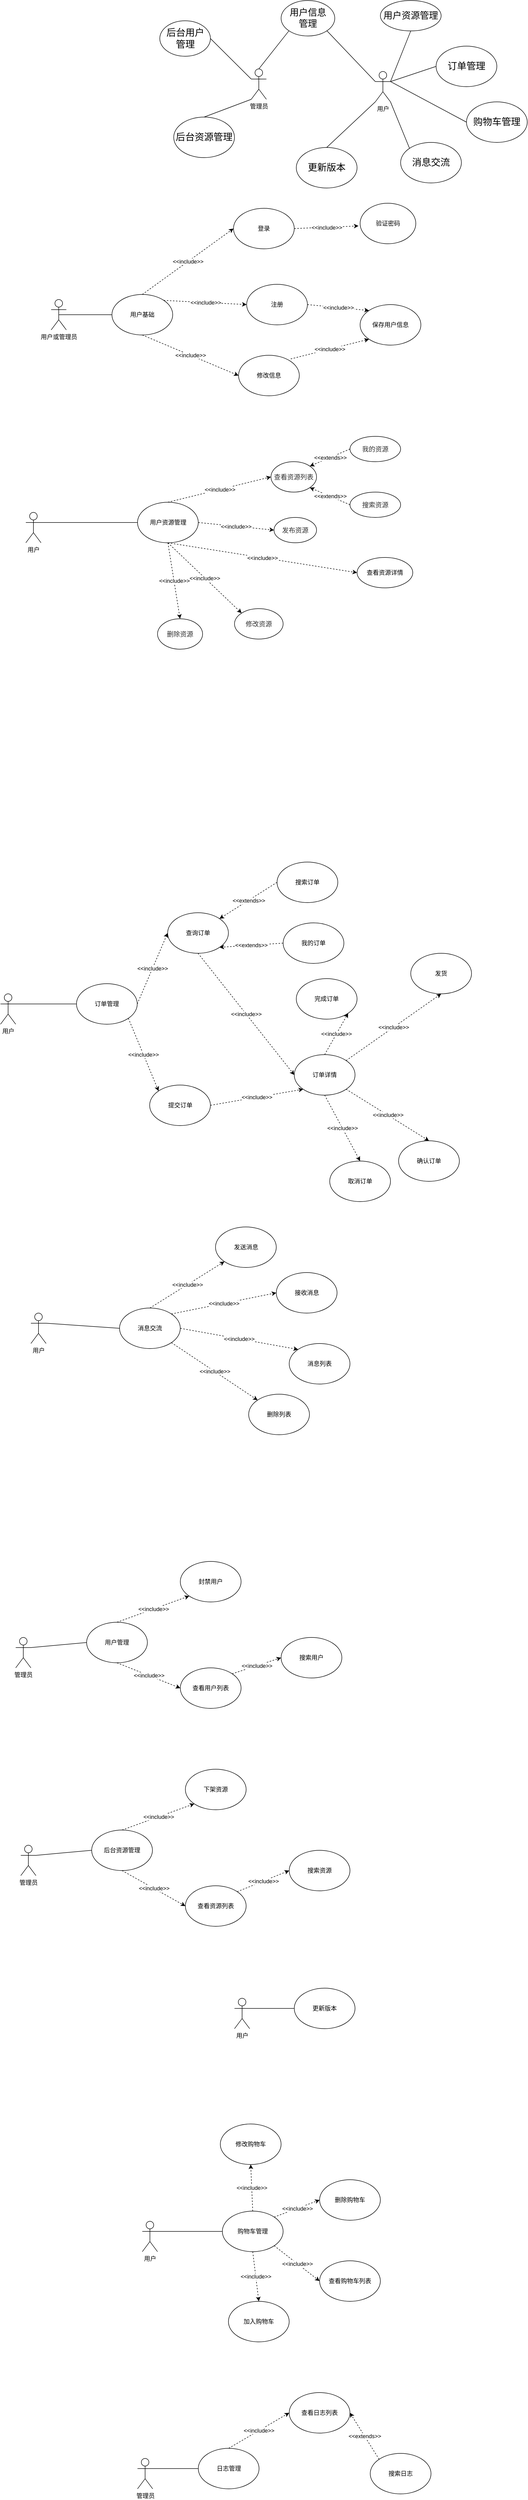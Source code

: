 <mxfile version="24.2.2" type="github">
  <diagram name="第 1 页" id="FDtEsgjhYImc4gk-P5fz">
    <mxGraphModel dx="1877" dy="530" grid="1" gridSize="10" guides="1" tooltips="1" connect="1" arrows="1" fold="1" page="1" pageScale="1" pageWidth="827" pageHeight="1169" math="0" shadow="0">
      <root>
        <mxCell id="0" />
        <mxCell id="1" parent="0" />
        <mxCell id="aNaBQ8F7RXuHLYPmywtl-1" style="rounded=0;orthogonalLoop=1;jettySize=auto;html=1;exitX=0.5;exitY=0;exitDx=0;exitDy=0;exitPerimeter=0;entryX=0;entryY=1;entryDx=0;entryDy=0;endArrow=none;endFill=0;" parent="1" source="mCHO1RYdTXxO_RGGgIWj-1" target="mCHO1RYdTXxO_RGGgIWj-5" edge="1">
          <mxGeometry relative="1" as="geometry" />
        </mxCell>
        <mxCell id="mCHO1RYdTXxO_RGGgIWj-1" value="管理员" style="shape=umlActor;verticalLabelPosition=bottom;verticalAlign=top;html=1;outlineConnect=0;" parent="1" vertex="1">
          <mxGeometry x="205" y="205" width="30" height="60" as="geometry" />
        </mxCell>
        <mxCell id="mCHO1RYdTXxO_RGGgIWj-4" value="用户" style="shape=umlActor;verticalLabelPosition=bottom;verticalAlign=top;html=1;outlineConnect=0;" parent="1" vertex="1">
          <mxGeometry x="450" y="210" width="30" height="60" as="geometry" />
        </mxCell>
        <mxCell id="mCHO1RYdTXxO_RGGgIWj-5" value="&lt;font style=&quot;font-size: 18px;&quot;&gt;用户信息&lt;/font&gt;&lt;div&gt;&lt;font style=&quot;font-size: 18px;&quot;&gt;管理&lt;/font&gt;&lt;/div&gt;" style="ellipse;whiteSpace=wrap;html=1;" parent="1" vertex="1">
          <mxGeometry x="264" y="70" width="106" height="70" as="geometry" />
        </mxCell>
        <mxCell id="mCHO1RYdTXxO_RGGgIWj-6" value="&lt;font style=&quot;font-size: 18px;&quot;&gt;用户资源管理&lt;/font&gt;" style="ellipse;whiteSpace=wrap;html=1;" parent="1" vertex="1">
          <mxGeometry x="460" y="70" width="120" height="60" as="geometry" />
        </mxCell>
        <mxCell id="mCHO1RYdTXxO_RGGgIWj-7" value="&lt;span style=&quot;font-size: 14pt; font-family: 黑体;&quot;&gt;订单管理&lt;/span&gt;" style="ellipse;whiteSpace=wrap;html=1;" parent="1" vertex="1">
          <mxGeometry x="570" y="160" width="120" height="80" as="geometry" />
        </mxCell>
        <mxCell id="mCHO1RYdTXxO_RGGgIWj-8" value="&lt;span style=&quot;font-size: 14pt; font-family: 黑体;&quot;&gt;消息交流&lt;/span&gt;" style="ellipse;whiteSpace=wrap;html=1;" parent="1" vertex="1">
          <mxGeometry x="500" y="350" width="120" height="80" as="geometry" />
        </mxCell>
        <mxCell id="mCHO1RYdTXxO_RGGgIWj-9" value="&lt;span style=&quot;font-size: 14pt; font-family: 黑体;&quot;&gt;后台用户&lt;/span&gt;&lt;div&gt;&lt;span style=&quot;font-size: 14pt; font-family: 黑体;&quot;&gt;管理&lt;/span&gt;&lt;/div&gt;" style="ellipse;whiteSpace=wrap;html=1;" parent="1" vertex="1">
          <mxGeometry x="24.5" y="110" width="100" height="70" as="geometry" />
        </mxCell>
        <mxCell id="mCHO1RYdTXxO_RGGgIWj-10" value="&lt;p class=&quot;MsoNormal&quot;&gt;&lt;span style=&quot;font-size: 14pt; font-family: 黑体;&quot;&gt;后台资源管理&lt;span lang=&quot;EN-US&quot;&gt;&lt;/span&gt;&lt;/span&gt;&lt;/p&gt;" style="ellipse;whiteSpace=wrap;html=1;" parent="1" vertex="1">
          <mxGeometry x="52" y="300" width="120" height="80" as="geometry" />
        </mxCell>
        <mxCell id="mCHO1RYdTXxO_RGGgIWj-11" value="&lt;font face=&quot;黑体&quot;&gt;&lt;span style=&quot;font-size: 18.667px;&quot;&gt;更新版本&lt;/span&gt;&lt;/font&gt;" style="ellipse;whiteSpace=wrap;html=1;" parent="1" vertex="1">
          <mxGeometry x="294" y="360" width="120" height="80" as="geometry" />
        </mxCell>
        <mxCell id="mCHO1RYdTXxO_RGGgIWj-12" value="&lt;span style=&quot;font-size: 14pt; font-family: 黑体;&quot;&gt;购物车管理&lt;/span&gt;" style="ellipse;whiteSpace=wrap;html=1;" parent="1" vertex="1">
          <mxGeometry x="630" y="270" width="120" height="80" as="geometry" />
        </mxCell>
        <mxCell id="mCHO1RYdTXxO_RGGgIWj-13" value="" style="endArrow=none;html=1;rounded=0;exitX=0.5;exitY=0;exitDx=0;exitDy=0;entryX=0;entryY=1;entryDx=0;entryDy=0;entryPerimeter=0;" parent="1" source="mCHO1RYdTXxO_RGGgIWj-10" target="mCHO1RYdTXxO_RGGgIWj-1" edge="1">
          <mxGeometry width="50" height="50" relative="1" as="geometry">
            <mxPoint x="320" y="280" as="sourcePoint" />
            <mxPoint x="370" y="230" as="targetPoint" />
          </mxGeometry>
        </mxCell>
        <mxCell id="mCHO1RYdTXxO_RGGgIWj-15" value="" style="endArrow=none;html=1;rounded=0;exitX=0;exitY=0.333;exitDx=0;exitDy=0;exitPerimeter=0;entryX=1;entryY=0.5;entryDx=0;entryDy=0;" parent="1" source="mCHO1RYdTXxO_RGGgIWj-1" target="mCHO1RYdTXxO_RGGgIWj-9" edge="1">
          <mxGeometry width="50" height="50" relative="1" as="geometry">
            <mxPoint x="160" y="220" as="sourcePoint" />
            <mxPoint x="210" y="170" as="targetPoint" />
          </mxGeometry>
        </mxCell>
        <mxCell id="mCHO1RYdTXxO_RGGgIWj-16" value="" style="endArrow=none;html=1;rounded=0;exitX=0.5;exitY=0;exitDx=0;exitDy=0;entryX=0;entryY=1;entryDx=0;entryDy=0;entryPerimeter=0;" parent="1" source="mCHO1RYdTXxO_RGGgIWj-11" target="mCHO1RYdTXxO_RGGgIWj-4" edge="1">
          <mxGeometry width="50" height="50" relative="1" as="geometry">
            <mxPoint x="300" y="290" as="sourcePoint" />
            <mxPoint x="350" y="240" as="targetPoint" />
          </mxGeometry>
        </mxCell>
        <mxCell id="mCHO1RYdTXxO_RGGgIWj-17" value="" style="endArrow=none;html=1;rounded=0;exitX=0;exitY=0;exitDx=0;exitDy=0;entryX=1;entryY=1;entryDx=0;entryDy=0;entryPerimeter=0;" parent="1" source="mCHO1RYdTXxO_RGGgIWj-8" target="mCHO1RYdTXxO_RGGgIWj-4" edge="1">
          <mxGeometry width="50" height="50" relative="1" as="geometry">
            <mxPoint x="500" y="350" as="sourcePoint" />
            <mxPoint x="550" y="300" as="targetPoint" />
          </mxGeometry>
        </mxCell>
        <mxCell id="mCHO1RYdTXxO_RGGgIWj-18" value="" style="endArrow=none;html=1;rounded=0;exitX=0;exitY=0.333;exitDx=0;exitDy=0;exitPerimeter=0;entryX=1;entryY=1;entryDx=0;entryDy=0;" parent="1" source="mCHO1RYdTXxO_RGGgIWj-4" target="mCHO1RYdTXxO_RGGgIWj-5" edge="1">
          <mxGeometry width="50" height="50" relative="1" as="geometry">
            <mxPoint x="360" y="230" as="sourcePoint" />
            <mxPoint x="410" y="180" as="targetPoint" />
          </mxGeometry>
        </mxCell>
        <mxCell id="mCHO1RYdTXxO_RGGgIWj-19" value="" style="endArrow=none;html=1;rounded=0;exitX=1;exitY=0.333;exitDx=0;exitDy=0;exitPerimeter=0;entryX=0.5;entryY=1;entryDx=0;entryDy=0;" parent="1" source="mCHO1RYdTXxO_RGGgIWj-4" target="mCHO1RYdTXxO_RGGgIWj-6" edge="1">
          <mxGeometry width="50" height="50" relative="1" as="geometry">
            <mxPoint x="570" y="170" as="sourcePoint" />
            <mxPoint x="620" y="120" as="targetPoint" />
          </mxGeometry>
        </mxCell>
        <mxCell id="mCHO1RYdTXxO_RGGgIWj-20" value="" style="endArrow=none;html=1;rounded=0;entryX=0;entryY=0.5;entryDx=0;entryDy=0;" parent="1" target="mCHO1RYdTXxO_RGGgIWj-7" edge="1">
          <mxGeometry width="50" height="50" relative="1" as="geometry">
            <mxPoint x="480" y="230" as="sourcePoint" />
            <mxPoint x="620" y="140" as="targetPoint" />
          </mxGeometry>
        </mxCell>
        <mxCell id="mCHO1RYdTXxO_RGGgIWj-21" value="" style="endArrow=none;html=1;rounded=0;exitX=1;exitY=0.333;exitDx=0;exitDy=0;exitPerimeter=0;entryX=0;entryY=0.5;entryDx=0;entryDy=0;" parent="1" source="mCHO1RYdTXxO_RGGgIWj-4" target="mCHO1RYdTXxO_RGGgIWj-12" edge="1">
          <mxGeometry width="50" height="50" relative="1" as="geometry">
            <mxPoint x="580" y="340" as="sourcePoint" />
            <mxPoint x="630" y="290" as="targetPoint" />
          </mxGeometry>
        </mxCell>
        <mxCell id="mCHO1RYdTXxO_RGGgIWj-24" value="登录" style="ellipse;whiteSpace=wrap;html=1;" parent="1" vertex="1">
          <mxGeometry x="170" y="480" width="120" height="80" as="geometry" />
        </mxCell>
        <mxCell id="mCHO1RYdTXxO_RGGgIWj-25" value="注册" style="ellipse;whiteSpace=wrap;html=1;" parent="1" vertex="1">
          <mxGeometry x="196" y="630" width="120" height="80" as="geometry" />
        </mxCell>
        <mxCell id="mCHO1RYdTXxO_RGGgIWj-26" value="修改信息" style="ellipse;whiteSpace=wrap;html=1;" parent="1" vertex="1">
          <mxGeometry x="180" y="770" width="120" height="80" as="geometry" />
        </mxCell>
        <mxCell id="mCHO1RYdTXxO_RGGgIWj-31" value="验证密码" style="ellipse;whiteSpace=wrap;html=1;" parent="1" vertex="1">
          <mxGeometry x="420" y="470" width="110" height="80" as="geometry" />
        </mxCell>
        <mxCell id="mCHO1RYdTXxO_RGGgIWj-32" value="" style="endArrow=classic;html=1;rounded=0;exitX=1;exitY=0.5;exitDx=0;exitDy=0;entryX=-0.029;entryY=0.56;entryDx=0;entryDy=0;entryPerimeter=0;dashed=1;" parent="1" source="mCHO1RYdTXxO_RGGgIWj-24" target="mCHO1RYdTXxO_RGGgIWj-31" edge="1">
          <mxGeometry relative="1" as="geometry">
            <mxPoint x="360" y="460" as="sourcePoint" />
            <mxPoint x="460" y="460" as="targetPoint" />
          </mxGeometry>
        </mxCell>
        <mxCell id="mCHO1RYdTXxO_RGGgIWj-33" value="&amp;lt;&amp;lt;include&amp;gt;&amp;gt;" style="edgeLabel;resizable=0;html=1;;align=center;verticalAlign=middle;" parent="mCHO1RYdTXxO_RGGgIWj-32" connectable="0" vertex="1">
          <mxGeometry relative="1" as="geometry" />
        </mxCell>
        <mxCell id="mCHO1RYdTXxO_RGGgIWj-38" value="&lt;span style=&quot;color: rgb(50, 50, 50); font-family: &amp;quot;Microsoft YaHei&amp;quot;, 微软雅黑, Arial; font-size: 13px; background-color: rgba(255, 255, 255, 0.01);&quot;&gt;发布资源&lt;/span&gt;" style="ellipse;whiteSpace=wrap;html=1;" parent="1" vertex="1">
          <mxGeometry x="250" y="1090" width="84" height="50" as="geometry" />
        </mxCell>
        <mxCell id="mCHO1RYdTXxO_RGGgIWj-39" value="&lt;span style=&quot;color: rgb(50, 50, 50); font-family: &amp;quot;Microsoft YaHei&amp;quot;, 微软雅黑, Arial; font-size: 13px; background-color: rgba(255, 255, 255, 0.01);&quot;&gt;删除资源&lt;/span&gt;" style="ellipse;whiteSpace=wrap;html=1;" parent="1" vertex="1">
          <mxGeometry x="20" y="1290" width="89" height="60" as="geometry" />
        </mxCell>
        <mxCell id="mCHO1RYdTXxO_RGGgIWj-40" value="&lt;span style=&quot;color: rgb(50, 50, 50); font-family: &amp;quot;Microsoft YaHei&amp;quot;, 微软雅黑, Arial; font-size: 13px; background-color: rgba(255, 255, 255, 0.01);&quot;&gt;修改资源&lt;/span&gt;" style="ellipse;whiteSpace=wrap;html=1;" parent="1" vertex="1">
          <mxGeometry x="172" y="1270" width="96" height="60" as="geometry" />
        </mxCell>
        <mxCell id="mCHO1RYdTXxO_RGGgIWj-42" value="保存用户信息" style="ellipse;whiteSpace=wrap;html=1;" parent="1" vertex="1">
          <mxGeometry x="420" y="670" width="120" height="80" as="geometry" />
        </mxCell>
        <mxCell id="mCHO1RYdTXxO_RGGgIWj-43" value="" style="endArrow=classic;html=1;rounded=0;exitX=1;exitY=0.5;exitDx=0;exitDy=0;entryX=0;entryY=0;entryDx=0;entryDy=0;dashed=1;" parent="1" source="mCHO1RYdTXxO_RGGgIWj-25" target="mCHO1RYdTXxO_RGGgIWj-42" edge="1">
          <mxGeometry relative="1" as="geometry">
            <mxPoint x="300" y="530" as="sourcePoint" />
            <mxPoint x="427" y="525" as="targetPoint" />
          </mxGeometry>
        </mxCell>
        <mxCell id="mCHO1RYdTXxO_RGGgIWj-44" value="&amp;lt;&amp;lt;include&amp;gt;&amp;gt;" style="edgeLabel;resizable=0;html=1;;align=center;verticalAlign=middle;" parent="mCHO1RYdTXxO_RGGgIWj-43" connectable="0" vertex="1">
          <mxGeometry relative="1" as="geometry" />
        </mxCell>
        <mxCell id="mCHO1RYdTXxO_RGGgIWj-45" value="" style="endArrow=classic;html=1;rounded=0;exitX=0.858;exitY=0.091;exitDx=0;exitDy=0;entryX=0;entryY=1;entryDx=0;entryDy=0;dashed=1;exitPerimeter=0;" parent="1" source="mCHO1RYdTXxO_RGGgIWj-26" target="mCHO1RYdTXxO_RGGgIWj-42" edge="1">
          <mxGeometry relative="1" as="geometry">
            <mxPoint x="310" y="540" as="sourcePoint" />
            <mxPoint x="437" y="535" as="targetPoint" />
          </mxGeometry>
        </mxCell>
        <mxCell id="mCHO1RYdTXxO_RGGgIWj-46" value="&amp;lt;&amp;lt;include&amp;gt;&amp;gt;" style="edgeLabel;resizable=0;html=1;;align=center;verticalAlign=middle;" parent="mCHO1RYdTXxO_RGGgIWj-45" connectable="0" vertex="1">
          <mxGeometry relative="1" as="geometry" />
        </mxCell>
        <mxCell id="mCHO1RYdTXxO_RGGgIWj-50" value="&lt;span style=&quot;color: rgb(50, 50, 50); font-family: &amp;quot;Microsoft YaHei&amp;quot;, 微软雅黑, Arial; font-size: 13px; background-color: rgba(255, 255, 255, 0.01);&quot;&gt;我的资源&lt;/span&gt;" style="ellipse;whiteSpace=wrap;html=1;" parent="1" vertex="1">
          <mxGeometry x="400" y="930" width="100" height="50" as="geometry" />
        </mxCell>
        <mxCell id="mCHO1RYdTXxO_RGGgIWj-52" value="&lt;span style=&quot;color: rgb(50, 50, 50); font-family: &amp;quot;Microsoft YaHei&amp;quot;, 微软雅黑, Arial; font-size: 13px; background-color: rgba(255, 255, 255, 0.01);&quot;&gt;查看资源列表&lt;/span&gt;" style="ellipse;whiteSpace=wrap;html=1;" parent="1" vertex="1">
          <mxGeometry x="244" y="980" width="90" height="60" as="geometry" />
        </mxCell>
        <mxCell id="mCHO1RYdTXxO_RGGgIWj-54" value="查看资源详情" style="ellipse;whiteSpace=wrap;html=1;" parent="1" vertex="1">
          <mxGeometry x="414" y="1169" width="110" height="60" as="geometry" />
        </mxCell>
        <mxCell id="mCHO1RYdTXxO_RGGgIWj-73" value="取消订单" style="ellipse;whiteSpace=wrap;html=1;" parent="1" vertex="1">
          <mxGeometry x="360" y="2360" width="120" height="80" as="geometry" />
        </mxCell>
        <mxCell id="mCHO1RYdTXxO_RGGgIWj-74" value="订单详情" style="ellipse;whiteSpace=wrap;html=1;" parent="1" vertex="1">
          <mxGeometry x="290" y="2150" width="120" height="80" as="geometry" />
        </mxCell>
        <mxCell id="mCHO1RYdTXxO_RGGgIWj-75" value="查询订单" style="ellipse;whiteSpace=wrap;html=1;" parent="1" vertex="1">
          <mxGeometry x="40" y="1870" width="120" height="80" as="geometry" />
        </mxCell>
        <mxCell id="mCHO1RYdTXxO_RGGgIWj-76" value="搜索订单" style="ellipse;whiteSpace=wrap;html=1;" parent="1" vertex="1">
          <mxGeometry x="256" y="1770" width="120" height="80" as="geometry" />
        </mxCell>
        <mxCell id="mCHO1RYdTXxO_RGGgIWj-93" value="确认订单" style="ellipse;whiteSpace=wrap;html=1;" parent="1" vertex="1">
          <mxGeometry x="496" y="2320" width="120" height="80" as="geometry" />
        </mxCell>
        <mxCell id="mCHO1RYdTXxO_RGGgIWj-94" value="发货" style="ellipse;whiteSpace=wrap;html=1;" parent="1" vertex="1">
          <mxGeometry x="520" y="1950" width="120" height="80" as="geometry" />
        </mxCell>
        <mxCell id="mCHO1RYdTXxO_RGGgIWj-103" value="完成订单" style="ellipse;whiteSpace=wrap;html=1;" parent="1" vertex="1">
          <mxGeometry x="294" y="2000" width="120" height="80" as="geometry" />
        </mxCell>
        <mxCell id="mCHO1RYdTXxO_RGGgIWj-106" value="用户" style="shape=umlActor;verticalLabelPosition=bottom;verticalAlign=top;html=1;outlineConnect=0;" parent="1" vertex="1">
          <mxGeometry x="-230" y="2660" width="30" height="60" as="geometry" />
        </mxCell>
        <mxCell id="mCHO1RYdTXxO_RGGgIWj-107" value="发送消息" style="ellipse;whiteSpace=wrap;html=1;" parent="1" vertex="1">
          <mxGeometry x="134.5" y="2490" width="120" height="80" as="geometry" />
        </mxCell>
        <mxCell id="mCHO1RYdTXxO_RGGgIWj-108" value="接收消息" style="ellipse;whiteSpace=wrap;html=1;" parent="1" vertex="1">
          <mxGeometry x="254.5" y="2580" width="120" height="80" as="geometry" />
        </mxCell>
        <mxCell id="mCHO1RYdTXxO_RGGgIWj-109" value="消息列表" style="ellipse;whiteSpace=wrap;html=1;" parent="1" vertex="1">
          <mxGeometry x="280" y="2720" width="120" height="80" as="geometry" />
        </mxCell>
        <mxCell id="mCHO1RYdTXxO_RGGgIWj-110" value="删除列表" style="ellipse;whiteSpace=wrap;html=1;" parent="1" vertex="1">
          <mxGeometry x="200" y="2820" width="120" height="80" as="geometry" />
        </mxCell>
        <mxCell id="mCHO1RYdTXxO_RGGgIWj-117" value="管理员" style="shape=umlActor;verticalLabelPosition=bottom;verticalAlign=top;html=1;outlineConnect=0;" parent="1" vertex="1">
          <mxGeometry x="-260" y="3300" width="30" height="60" as="geometry" />
        </mxCell>
        <mxCell id="mCHO1RYdTXxO_RGGgIWj-118" value="查看用户列表" style="ellipse;whiteSpace=wrap;html=1;" parent="1" vertex="1">
          <mxGeometry x="65" y="3360" width="120" height="80" as="geometry" />
        </mxCell>
        <mxCell id="mCHO1RYdTXxO_RGGgIWj-119" value="封禁用户" style="ellipse;whiteSpace=wrap;html=1;" parent="1" vertex="1">
          <mxGeometry x="65" y="3150" width="120" height="80" as="geometry" />
        </mxCell>
        <mxCell id="mCHO1RYdTXxO_RGGgIWj-120" value="搜索用户" style="ellipse;whiteSpace=wrap;html=1;" parent="1" vertex="1">
          <mxGeometry x="264" y="3300" width="120" height="80" as="geometry" />
        </mxCell>
        <mxCell id="aGF1ZFYaD7W5l3-DtEGY-8" value="用户" style="shape=umlActor;verticalLabelPosition=bottom;verticalAlign=top;html=1;outlineConnect=0;" parent="1" vertex="1">
          <mxGeometry x="172" y="4012" width="30" height="60" as="geometry" />
        </mxCell>
        <mxCell id="aGF1ZFYaD7W5l3-DtEGY-9" value="更新版本" style="ellipse;whiteSpace=wrap;html=1;" parent="1" vertex="1">
          <mxGeometry x="290" y="3992" width="120" height="80" as="geometry" />
        </mxCell>
        <mxCell id="aGF1ZFYaD7W5l3-DtEGY-11" value="" style="endArrow=none;html=1;rounded=0;exitX=1;exitY=0.333;exitDx=0;exitDy=0;exitPerimeter=0;entryX=0;entryY=0.5;entryDx=0;entryDy=0;" parent="1" source="aGF1ZFYaD7W5l3-DtEGY-8" target="aGF1ZFYaD7W5l3-DtEGY-9" edge="1">
          <mxGeometry width="50" height="50" relative="1" as="geometry">
            <mxPoint x="300" y="4102" as="sourcePoint" />
            <mxPoint x="350" y="4052" as="targetPoint" />
          </mxGeometry>
        </mxCell>
        <mxCell id="aGF1ZFYaD7W5l3-DtEGY-13" value="用户" style="shape=umlActor;verticalLabelPosition=bottom;verticalAlign=top;html=1;outlineConnect=0;" parent="1" vertex="1">
          <mxGeometry x="-10" y="4452" width="30" height="60" as="geometry" />
        </mxCell>
        <mxCell id="aGF1ZFYaD7W5l3-DtEGY-14" value="加入购物车" style="ellipse;whiteSpace=wrap;html=1;" parent="1" vertex="1">
          <mxGeometry x="160" y="4610" width="120" height="80" as="geometry" />
        </mxCell>
        <mxCell id="aGF1ZFYaD7W5l3-DtEGY-15" value="修改购物车" style="ellipse;whiteSpace=wrap;html=1;" parent="1" vertex="1">
          <mxGeometry x="144" y="4260" width="120" height="80" as="geometry" />
        </mxCell>
        <mxCell id="aGF1ZFYaD7W5l3-DtEGY-16" value="删除购物车" style="ellipse;whiteSpace=wrap;html=1;" parent="1" vertex="1">
          <mxGeometry x="340" y="4370" width="120" height="80" as="geometry" />
        </mxCell>
        <mxCell id="fLY72MeMxudv8RM18r59-1" value="用户基础" style="ellipse;whiteSpace=wrap;html=1;" parent="1" vertex="1">
          <mxGeometry x="-70" y="650" width="120" height="80" as="geometry" />
        </mxCell>
        <mxCell id="fLY72MeMxudv8RM18r59-16" style="edgeStyle=none;curved=1;rounded=0;orthogonalLoop=1;jettySize=auto;html=1;exitX=0.5;exitY=0.5;exitDx=0;exitDy=0;exitPerimeter=0;entryX=0;entryY=0.5;entryDx=0;entryDy=0;fontSize=12;startSize=8;endSize=8;endArrow=none;endFill=0;" parent="1" source="fLY72MeMxudv8RM18r59-13" target="fLY72MeMxudv8RM18r59-1" edge="1">
          <mxGeometry relative="1" as="geometry" />
        </mxCell>
        <mxCell id="fLY72MeMxudv8RM18r59-13" value="用户或管理员" style="shape=umlActor;verticalLabelPosition=bottom;verticalAlign=top;html=1;" parent="1" vertex="1">
          <mxGeometry x="-190" y="660" width="30" height="60" as="geometry" />
        </mxCell>
        <mxCell id="fLY72MeMxudv8RM18r59-17" value="用户资源管理" style="ellipse;whiteSpace=wrap;html=1;" parent="1" vertex="1">
          <mxGeometry x="-19.5" y="1060" width="120" height="80" as="geometry" />
        </mxCell>
        <mxCell id="fLY72MeMxudv8RM18r59-21" value="用户" style="shape=umlActor;verticalLabelPosition=bottom;verticalAlign=top;html=1;outlineConnect=0;" parent="1" vertex="1">
          <mxGeometry x="-240" y="1080" width="30" height="60" as="geometry" />
        </mxCell>
        <mxCell id="fLY72MeMxudv8RM18r59-24" value="" style="endArrow=none;html=1;rounded=0;fontSize=12;startSize=8;endSize=8;curved=1;exitX=1;exitY=0.333;exitDx=0;exitDy=0;exitPerimeter=0;entryX=0;entryY=0.5;entryDx=0;entryDy=0;" parent="1" source="fLY72MeMxudv8RM18r59-21" target="fLY72MeMxudv8RM18r59-17" edge="1">
          <mxGeometry width="50" height="50" relative="1" as="geometry">
            <mxPoint x="-10" y="1020" as="sourcePoint" />
            <mxPoint x="40" y="970" as="targetPoint" />
          </mxGeometry>
        </mxCell>
        <mxCell id="fLY72MeMxudv8RM18r59-27" value="" style="endArrow=classic;html=1;rounded=0;exitX=0.5;exitY=0;exitDx=0;exitDy=0;entryX=0;entryY=0.5;entryDx=0;entryDy=0;dashed=1;" parent="1" source="fLY72MeMxudv8RM18r59-1" target="mCHO1RYdTXxO_RGGgIWj-24" edge="1">
          <mxGeometry relative="1" as="geometry">
            <mxPoint x="300" y="530" as="sourcePoint" />
            <mxPoint x="427" y="525" as="targetPoint" />
          </mxGeometry>
        </mxCell>
        <mxCell id="fLY72MeMxudv8RM18r59-28" value="&amp;lt;&amp;lt;include&amp;gt;&amp;gt;" style="edgeLabel;resizable=0;html=1;;align=center;verticalAlign=middle;" parent="fLY72MeMxudv8RM18r59-27" connectable="0" vertex="1">
          <mxGeometry relative="1" as="geometry" />
        </mxCell>
        <mxCell id="fLY72MeMxudv8RM18r59-29" value="" style="endArrow=classic;html=1;rounded=0;exitX=1;exitY=0;exitDx=0;exitDy=0;entryX=0;entryY=0.5;entryDx=0;entryDy=0;dashed=1;" parent="1" source="fLY72MeMxudv8RM18r59-1" target="mCHO1RYdTXxO_RGGgIWj-25" edge="1">
          <mxGeometry relative="1" as="geometry">
            <mxPoint y="660" as="sourcePoint" />
            <mxPoint x="180" y="530" as="targetPoint" />
          </mxGeometry>
        </mxCell>
        <mxCell id="fLY72MeMxudv8RM18r59-30" value="&amp;lt;&amp;lt;include&amp;gt;&amp;gt;" style="edgeLabel;resizable=0;html=1;;align=center;verticalAlign=middle;" parent="fLY72MeMxudv8RM18r59-29" connectable="0" vertex="1">
          <mxGeometry relative="1" as="geometry" />
        </mxCell>
        <mxCell id="fLY72MeMxudv8RM18r59-31" value="" style="endArrow=classic;html=1;rounded=0;exitX=0.5;exitY=1;exitDx=0;exitDy=0;entryX=0;entryY=0.5;entryDx=0;entryDy=0;dashed=1;" parent="1" source="fLY72MeMxudv8RM18r59-1" target="mCHO1RYdTXxO_RGGgIWj-26" edge="1">
          <mxGeometry relative="1" as="geometry">
            <mxPoint x="42" y="672" as="sourcePoint" />
            <mxPoint x="206" y="680" as="targetPoint" />
          </mxGeometry>
        </mxCell>
        <mxCell id="fLY72MeMxudv8RM18r59-32" value="&amp;lt;&amp;lt;include&amp;gt;&amp;gt;" style="edgeLabel;resizable=0;html=1;;align=center;verticalAlign=middle;" parent="fLY72MeMxudv8RM18r59-31" connectable="0" vertex="1">
          <mxGeometry relative="1" as="geometry" />
        </mxCell>
        <mxCell id="fLY72MeMxudv8RM18r59-33" value="" style="endArrow=classic;html=1;rounded=0;exitX=0.5;exitY=0;exitDx=0;exitDy=0;entryX=0;entryY=0.5;entryDx=0;entryDy=0;dashed=1;" parent="1" source="fLY72MeMxudv8RM18r59-17" target="mCHO1RYdTXxO_RGGgIWj-52" edge="1">
          <mxGeometry relative="1" as="geometry">
            <mxPoint x="180" y="780" as="sourcePoint" />
            <mxPoint x="370" y="860" as="targetPoint" />
          </mxGeometry>
        </mxCell>
        <mxCell id="fLY72MeMxudv8RM18r59-34" value="&amp;lt;&amp;lt;include&amp;gt;&amp;gt;" style="edgeLabel;resizable=0;html=1;;align=center;verticalAlign=middle;" parent="fLY72MeMxudv8RM18r59-33" connectable="0" vertex="1">
          <mxGeometry relative="1" as="geometry" />
        </mxCell>
        <mxCell id="fLY72MeMxudv8RM18r59-35" value="" style="endArrow=classic;html=1;rounded=0;exitX=1;exitY=0.5;exitDx=0;exitDy=0;entryX=0;entryY=0.5;entryDx=0;entryDy=0;dashed=1;" parent="1" source="fLY72MeMxudv8RM18r59-17" target="mCHO1RYdTXxO_RGGgIWj-38" edge="1">
          <mxGeometry relative="1" as="geometry">
            <mxPoint x="110" y="1080" as="sourcePoint" />
            <mxPoint x="260" y="1000" as="targetPoint" />
          </mxGeometry>
        </mxCell>
        <mxCell id="fLY72MeMxudv8RM18r59-36" value="&amp;lt;&amp;lt;include&amp;gt;&amp;gt;" style="edgeLabel;resizable=0;html=1;;align=center;verticalAlign=middle;" parent="fLY72MeMxudv8RM18r59-35" connectable="0" vertex="1">
          <mxGeometry relative="1" as="geometry" />
        </mxCell>
        <mxCell id="fLY72MeMxudv8RM18r59-40" value="" style="endArrow=classic;html=1;rounded=0;exitX=0;exitY=0.5;exitDx=0;exitDy=0;dashed=1;entryX=1;entryY=0;entryDx=0;entryDy=0;" parent="1" source="mCHO1RYdTXxO_RGGgIWj-50" target="mCHO1RYdTXxO_RGGgIWj-52" edge="1">
          <mxGeometry relative="1" as="geometry">
            <mxPoint x="521" y="1073" as="sourcePoint" />
            <mxPoint x="390" y="980" as="targetPoint" />
          </mxGeometry>
        </mxCell>
        <mxCell id="fLY72MeMxudv8RM18r59-41" value="&amp;lt;&amp;lt;extends&amp;gt;&amp;gt;" style="edgeLabel;resizable=0;html=1;;align=center;verticalAlign=middle;" parent="fLY72MeMxudv8RM18r59-40" connectable="0" vertex="1">
          <mxGeometry relative="1" as="geometry" />
        </mxCell>
        <mxCell id="fLY72MeMxudv8RM18r59-42" value="&lt;span style=&quot;color: rgb(50, 50, 50); font-family: &amp;quot;Microsoft YaHei&amp;quot;, 微软雅黑, Arial; font-size: 13px; background-color: rgba(255, 255, 255, 0.01);&quot;&gt;搜索资源&lt;/span&gt;" style="ellipse;whiteSpace=wrap;html=1;" parent="1" vertex="1">
          <mxGeometry x="400" y="1040" width="100" height="50" as="geometry" />
        </mxCell>
        <mxCell id="fLY72MeMxudv8RM18r59-43" value="" style="endArrow=classic;html=1;rounded=0;exitX=0;exitY=0.5;exitDx=0;exitDy=0;dashed=1;entryX=1;entryY=1;entryDx=0;entryDy=0;" parent="1" source="fLY72MeMxudv8RM18r59-42" target="mCHO1RYdTXxO_RGGgIWj-52" edge="1">
          <mxGeometry relative="1" as="geometry">
            <mxPoint x="410" y="965" as="sourcePoint" />
            <mxPoint x="331" y="999" as="targetPoint" />
          </mxGeometry>
        </mxCell>
        <mxCell id="fLY72MeMxudv8RM18r59-44" value="&amp;lt;&amp;lt;extends&amp;gt;&amp;gt;" style="edgeLabel;resizable=0;html=1;;align=center;verticalAlign=middle;" parent="fLY72MeMxudv8RM18r59-43" connectable="0" vertex="1">
          <mxGeometry relative="1" as="geometry" />
        </mxCell>
        <mxCell id="fLY72MeMxudv8RM18r59-45" value="" style="endArrow=classic;html=1;rounded=0;exitX=0.5;exitY=1;exitDx=0;exitDy=0;entryX=0;entryY=0.5;entryDx=0;entryDy=0;dashed=1;" parent="1" source="fLY72MeMxudv8RM18r59-17" target="mCHO1RYdTXxO_RGGgIWj-54" edge="1">
          <mxGeometry relative="1" as="geometry">
            <mxPoint x="170" y="1120" as="sourcePoint" />
            <mxPoint x="260" y="1185" as="targetPoint" />
          </mxGeometry>
        </mxCell>
        <mxCell id="fLY72MeMxudv8RM18r59-46" value="&amp;lt;&amp;lt;include&amp;gt;&amp;gt;" style="edgeLabel;resizable=0;html=1;;align=center;verticalAlign=middle;" parent="fLY72MeMxudv8RM18r59-45" connectable="0" vertex="1">
          <mxGeometry relative="1" as="geometry" />
        </mxCell>
        <mxCell id="fLY72MeMxudv8RM18r59-47" value="" style="endArrow=classic;html=1;rounded=0;exitX=0.5;exitY=1;exitDx=0;exitDy=0;entryX=0;entryY=0;entryDx=0;entryDy=0;dashed=1;" parent="1" source="fLY72MeMxudv8RM18r59-17" target="mCHO1RYdTXxO_RGGgIWj-40" edge="1">
          <mxGeometry relative="1" as="geometry">
            <mxPoint x="110" y="1160" as="sourcePoint" />
            <mxPoint x="245" y="1220" as="targetPoint" />
          </mxGeometry>
        </mxCell>
        <mxCell id="fLY72MeMxudv8RM18r59-48" value="&amp;lt;&amp;lt;include&amp;gt;&amp;gt;" style="edgeLabel;resizable=0;html=1;;align=center;verticalAlign=middle;" parent="fLY72MeMxudv8RM18r59-47" connectable="0" vertex="1">
          <mxGeometry relative="1" as="geometry" />
        </mxCell>
        <mxCell id="fLY72MeMxudv8RM18r59-49" value="" style="endArrow=classic;html=1;rounded=0;exitX=0.5;exitY=1;exitDx=0;exitDy=0;entryX=0.5;entryY=0;entryDx=0;entryDy=0;dashed=1;" parent="1" source="fLY72MeMxudv8RM18r59-17" target="mCHO1RYdTXxO_RGGgIWj-39" edge="1">
          <mxGeometry relative="1" as="geometry">
            <mxPoint x="110" y="1160" as="sourcePoint" />
            <mxPoint x="196" y="1289" as="targetPoint" />
          </mxGeometry>
        </mxCell>
        <mxCell id="fLY72MeMxudv8RM18r59-50" value="&amp;lt;&amp;lt;include&amp;gt;&amp;gt;" style="edgeLabel;resizable=0;html=1;;align=center;verticalAlign=middle;" parent="fLY72MeMxudv8RM18r59-49" connectable="0" vertex="1">
          <mxGeometry relative="1" as="geometry" />
        </mxCell>
        <mxCell id="fLY72MeMxudv8RM18r59-51" value="用户" style="shape=umlActor;verticalLabelPosition=bottom;verticalAlign=top;html=1;outlineConnect=0;" parent="1" vertex="1">
          <mxGeometry x="-290" y="2030" width="30" height="60" as="geometry" />
        </mxCell>
        <mxCell id="fLY72MeMxudv8RM18r59-52" value="订单管理" style="ellipse;whiteSpace=wrap;html=1;" parent="1" vertex="1">
          <mxGeometry x="-140" y="2010" width="120" height="80" as="geometry" />
        </mxCell>
        <mxCell id="fLY72MeMxudv8RM18r59-53" value="" style="endArrow=none;html=1;rounded=0;fontSize=12;startSize=8;endSize=8;curved=1;exitX=1;exitY=0.333;exitDx=0;exitDy=0;exitPerimeter=0;entryX=0;entryY=0.5;entryDx=0;entryDy=0;" parent="1" source="fLY72MeMxudv8RM18r59-51" target="fLY72MeMxudv8RM18r59-52" edge="1">
          <mxGeometry width="50" height="50" relative="1" as="geometry">
            <mxPoint x="-80" y="1880" as="sourcePoint" />
            <mxPoint x="-30" y="1830" as="targetPoint" />
          </mxGeometry>
        </mxCell>
        <mxCell id="fLY72MeMxudv8RM18r59-58" value="" style="endArrow=classic;html=1;rounded=0;exitX=1;exitY=0.5;exitDx=0;exitDy=0;dashed=1;entryX=0;entryY=0.5;entryDx=0;entryDy=0;" parent="1" source="fLY72MeMxudv8RM18r59-52" target="mCHO1RYdTXxO_RGGgIWj-75" edge="1">
          <mxGeometry relative="1" as="geometry">
            <mxPoint y="1960" as="sourcePoint" />
            <mxPoint x="188" y="1932" as="targetPoint" />
          </mxGeometry>
        </mxCell>
        <mxCell id="fLY72MeMxudv8RM18r59-59" value="&amp;lt;&amp;lt;include&amp;gt;&amp;gt;" style="edgeLabel;resizable=0;html=1;;align=center;verticalAlign=middle;" parent="fLY72MeMxudv8RM18r59-58" connectable="0" vertex="1">
          <mxGeometry relative="1" as="geometry" />
        </mxCell>
        <mxCell id="fLY72MeMxudv8RM18r59-60" value="" style="endArrow=classic;html=1;rounded=0;dashed=1;entryX=1;entryY=0;entryDx=0;entryDy=0;exitX=0;exitY=0.5;exitDx=0;exitDy=0;" parent="1" source="mCHO1RYdTXxO_RGGgIWj-76" target="mCHO1RYdTXxO_RGGgIWj-75" edge="1">
          <mxGeometry relative="1" as="geometry">
            <mxPoint x="390" y="1580" as="sourcePoint" />
            <mxPoint x="230" y="1630" as="targetPoint" />
          </mxGeometry>
        </mxCell>
        <mxCell id="fLY72MeMxudv8RM18r59-61" value="&amp;lt;&amp;lt;extends&amp;gt;&amp;gt;" style="edgeLabel;resizable=0;html=1;;align=center;verticalAlign=middle;" parent="fLY72MeMxudv8RM18r59-60" connectable="0" vertex="1">
          <mxGeometry relative="1" as="geometry" />
        </mxCell>
        <mxCell id="fLY72MeMxudv8RM18r59-63" value="" style="endArrow=classic;html=1;rounded=0;exitX=0.5;exitY=1;exitDx=0;exitDy=0;dashed=1;entryX=0;entryY=0.5;entryDx=0;entryDy=0;" parent="1" source="mCHO1RYdTXxO_RGGgIWj-75" target="mCHO1RYdTXxO_RGGgIWj-74" edge="1">
          <mxGeometry relative="1" as="geometry">
            <mxPoint x="-90" y="2030" as="sourcePoint" />
            <mxPoint x="100" y="2150" as="targetPoint" />
          </mxGeometry>
        </mxCell>
        <mxCell id="fLY72MeMxudv8RM18r59-64" value="&amp;lt;&amp;lt;include&amp;gt;&amp;gt;" style="edgeLabel;resizable=0;html=1;;align=center;verticalAlign=middle;" parent="fLY72MeMxudv8RM18r59-63" connectable="0" vertex="1">
          <mxGeometry relative="1" as="geometry" />
        </mxCell>
        <mxCell id="fLY72MeMxudv8RM18r59-65" value="我的订单" style="ellipse;whiteSpace=wrap;html=1;" parent="1" vertex="1">
          <mxGeometry x="268" y="1890" width="120" height="80" as="geometry" />
        </mxCell>
        <mxCell id="fLY72MeMxudv8RM18r59-66" value="" style="endArrow=classic;html=1;rounded=0;dashed=1;entryX=1;entryY=1;entryDx=0;entryDy=0;exitX=0;exitY=0.5;exitDx=0;exitDy=0;" parent="1" source="fLY72MeMxudv8RM18r59-65" target="mCHO1RYdTXxO_RGGgIWj-75" edge="1">
          <mxGeometry relative="1" as="geometry">
            <mxPoint x="364" y="2020" as="sourcePoint" />
            <mxPoint x="221" y="2052" as="targetPoint" />
          </mxGeometry>
        </mxCell>
        <mxCell id="fLY72MeMxudv8RM18r59-67" value="&amp;lt;&amp;lt;extends&amp;gt;&amp;gt;" style="edgeLabel;resizable=0;html=1;;align=center;verticalAlign=middle;" parent="fLY72MeMxudv8RM18r59-66" connectable="0" vertex="1">
          <mxGeometry relative="1" as="geometry" />
        </mxCell>
        <mxCell id="fLY72MeMxudv8RM18r59-68" value="" style="endArrow=classic;html=1;rounded=0;exitX=1;exitY=0;exitDx=0;exitDy=0;dashed=1;entryX=0.5;entryY=1;entryDx=0;entryDy=0;" parent="1" source="mCHO1RYdTXxO_RGGgIWj-74" target="mCHO1RYdTXxO_RGGgIWj-94" edge="1">
          <mxGeometry relative="1" as="geometry">
            <mxPoint x="-30" y="1990" as="sourcePoint" />
            <mxPoint x="88" y="1862" as="targetPoint" />
          </mxGeometry>
        </mxCell>
        <mxCell id="fLY72MeMxudv8RM18r59-69" value="&amp;lt;&amp;lt;include&amp;gt;&amp;gt;" style="edgeLabel;resizable=0;html=1;;align=center;verticalAlign=middle;" parent="fLY72MeMxudv8RM18r59-68" connectable="0" vertex="1">
          <mxGeometry relative="1" as="geometry" />
        </mxCell>
        <mxCell id="fLY72MeMxudv8RM18r59-70" value="" style="endArrow=classic;html=1;rounded=0;exitX=0.5;exitY=0;exitDx=0;exitDy=0;dashed=1;entryX=1;entryY=1;entryDx=0;entryDy=0;" parent="1" source="mCHO1RYdTXxO_RGGgIWj-74" target="mCHO1RYdTXxO_RGGgIWj-103" edge="1">
          <mxGeometry relative="1" as="geometry">
            <mxPoint x="-90" y="1950" as="sourcePoint" />
            <mxPoint x="-30" y="1810" as="targetPoint" />
          </mxGeometry>
        </mxCell>
        <mxCell id="fLY72MeMxudv8RM18r59-71" value="&amp;lt;&amp;lt;include&amp;gt;&amp;gt;" style="edgeLabel;resizable=0;html=1;;align=center;verticalAlign=middle;" parent="fLY72MeMxudv8RM18r59-70" connectable="0" vertex="1">
          <mxGeometry relative="1" as="geometry" />
        </mxCell>
        <mxCell id="fLY72MeMxudv8RM18r59-72" value="" style="endArrow=classic;html=1;rounded=0;exitX=1;exitY=1;exitDx=0;exitDy=0;dashed=1;entryX=0.5;entryY=0;entryDx=0;entryDy=0;" parent="1" source="mCHO1RYdTXxO_RGGgIWj-74" target="mCHO1RYdTXxO_RGGgIWj-93" edge="1">
          <mxGeometry relative="1" as="geometry">
            <mxPoint x="-90" y="2030" as="sourcePoint" />
            <mxPoint x="120" y="2210" as="targetPoint" />
          </mxGeometry>
        </mxCell>
        <mxCell id="fLY72MeMxudv8RM18r59-73" value="&amp;lt;&amp;lt;include&amp;gt;&amp;gt;" style="edgeLabel;resizable=0;html=1;;align=center;verticalAlign=middle;" parent="fLY72MeMxudv8RM18r59-72" connectable="0" vertex="1">
          <mxGeometry relative="1" as="geometry" />
        </mxCell>
        <mxCell id="fLY72MeMxudv8RM18r59-74" value="" style="endArrow=classic;html=1;rounded=0;exitX=0.5;exitY=1;exitDx=0;exitDy=0;dashed=1;entryX=0.5;entryY=0;entryDx=0;entryDy=0;" parent="1" source="mCHO1RYdTXxO_RGGgIWj-74" target="mCHO1RYdTXxO_RGGgIWj-73" edge="1">
          <mxGeometry relative="1" as="geometry">
            <mxPoint x="-90" y="2030" as="sourcePoint" />
            <mxPoint y="2250" as="targetPoint" />
          </mxGeometry>
        </mxCell>
        <mxCell id="fLY72MeMxudv8RM18r59-75" value="&amp;lt;&amp;lt;include&amp;gt;&amp;gt;" style="edgeLabel;resizable=0;html=1;;align=center;verticalAlign=middle;" parent="fLY72MeMxudv8RM18r59-74" connectable="0" vertex="1">
          <mxGeometry relative="1" as="geometry" />
        </mxCell>
        <mxCell id="fLY72MeMxudv8RM18r59-81" value="提交订单" style="ellipse;whiteSpace=wrap;html=1;" parent="1" vertex="1">
          <mxGeometry x="4.5" y="2210" width="120" height="80" as="geometry" />
        </mxCell>
        <mxCell id="fLY72MeMxudv8RM18r59-82" value="" style="endArrow=classic;html=1;rounded=0;exitX=1;exitY=1;exitDx=0;exitDy=0;dashed=1;entryX=0;entryY=0;entryDx=0;entryDy=0;" parent="1" source="fLY72MeMxudv8RM18r59-52" target="fLY72MeMxudv8RM18r59-81" edge="1">
          <mxGeometry relative="1" as="geometry">
            <mxPoint x="100" y="1950" as="sourcePoint" />
            <mxPoint x="300" y="2200" as="targetPoint" />
          </mxGeometry>
        </mxCell>
        <mxCell id="fLY72MeMxudv8RM18r59-83" value="&amp;lt;&amp;lt;include&amp;gt;&amp;gt;" style="edgeLabel;resizable=0;html=1;;align=center;verticalAlign=middle;" parent="fLY72MeMxudv8RM18r59-82" connectable="0" vertex="1">
          <mxGeometry relative="1" as="geometry" />
        </mxCell>
        <mxCell id="fLY72MeMxudv8RM18r59-84" value="" style="endArrow=classic;html=1;rounded=0;exitX=1;exitY=0.5;exitDx=0;exitDy=0;dashed=1;entryX=0;entryY=1;entryDx=0;entryDy=0;" parent="1" source="fLY72MeMxudv8RM18r59-81" target="mCHO1RYdTXxO_RGGgIWj-74" edge="1">
          <mxGeometry relative="1" as="geometry">
            <mxPoint x="-68" y="1938" as="sourcePoint" />
            <mxPoint x="17" y="2242" as="targetPoint" />
          </mxGeometry>
        </mxCell>
        <mxCell id="fLY72MeMxudv8RM18r59-85" value="&amp;lt;&amp;lt;include&amp;gt;&amp;gt;" style="edgeLabel;resizable=0;html=1;;align=center;verticalAlign=middle;" parent="fLY72MeMxudv8RM18r59-84" connectable="0" vertex="1">
          <mxGeometry relative="1" as="geometry" />
        </mxCell>
        <mxCell id="fLY72MeMxudv8RM18r59-88" value="消息交流" style="ellipse;whiteSpace=wrap;html=1;" parent="1" vertex="1">
          <mxGeometry x="-55" y="2650" width="120" height="80" as="geometry" />
        </mxCell>
        <mxCell id="fLY72MeMxudv8RM18r59-91" value="" style="endArrow=none;html=1;rounded=0;fontSize=12;startSize=8;endSize=8;curved=1;exitX=1;exitY=0.333;exitDx=0;exitDy=0;exitPerimeter=0;entryX=0;entryY=0.5;entryDx=0;entryDy=0;" parent="1" source="mCHO1RYdTXxO_RGGgIWj-106" target="fLY72MeMxudv8RM18r59-88" edge="1">
          <mxGeometry width="50" height="50" relative="1" as="geometry">
            <mxPoint x="-150" y="2660" as="sourcePoint" />
            <mxPoint x="-100" y="2610" as="targetPoint" />
          </mxGeometry>
        </mxCell>
        <mxCell id="fLY72MeMxudv8RM18r59-92" value="" style="endArrow=classic;html=1;rounded=0;exitX=0.5;exitY=0;exitDx=0;exitDy=0;dashed=1;entryX=0;entryY=1;entryDx=0;entryDy=0;" parent="1" source="fLY72MeMxudv8RM18r59-88" target="mCHO1RYdTXxO_RGGgIWj-107" edge="1">
          <mxGeometry relative="1" as="geometry">
            <mxPoint x="134" y="2260" as="sourcePoint" />
            <mxPoint x="318" y="2228" as="targetPoint" />
          </mxGeometry>
        </mxCell>
        <mxCell id="fLY72MeMxudv8RM18r59-93" value="&amp;lt;&amp;lt;include&amp;gt;&amp;gt;" style="edgeLabel;resizable=0;html=1;;align=center;verticalAlign=middle;" parent="fLY72MeMxudv8RM18r59-92" connectable="0" vertex="1">
          <mxGeometry relative="1" as="geometry" />
        </mxCell>
        <mxCell id="fLY72MeMxudv8RM18r59-94" value="" style="endArrow=classic;html=1;rounded=0;exitX=1;exitY=0;exitDx=0;exitDy=0;dashed=1;entryX=0;entryY=0.5;entryDx=0;entryDy=0;" parent="1" source="fLY72MeMxudv8RM18r59-88" target="mCHO1RYdTXxO_RGGgIWj-108" edge="1">
          <mxGeometry relative="1" as="geometry">
            <mxPoint x="15" y="2660" as="sourcePoint" />
            <mxPoint x="162" y="2568" as="targetPoint" />
          </mxGeometry>
        </mxCell>
        <mxCell id="fLY72MeMxudv8RM18r59-95" value="&amp;lt;&amp;lt;include&amp;gt;&amp;gt;" style="edgeLabel;resizable=0;html=1;;align=center;verticalAlign=middle;" parent="fLY72MeMxudv8RM18r59-94" connectable="0" vertex="1">
          <mxGeometry relative="1" as="geometry" />
        </mxCell>
        <mxCell id="fLY72MeMxudv8RM18r59-96" value="" style="endArrow=classic;html=1;rounded=0;exitX=1;exitY=0.5;exitDx=0;exitDy=0;dashed=1;entryX=0;entryY=0;entryDx=0;entryDy=0;" parent="1" source="fLY72MeMxudv8RM18r59-88" target="mCHO1RYdTXxO_RGGgIWj-109" edge="1">
          <mxGeometry relative="1" as="geometry">
            <mxPoint x="57" y="2672" as="sourcePoint" />
            <mxPoint x="215" y="2660" as="targetPoint" />
          </mxGeometry>
        </mxCell>
        <mxCell id="fLY72MeMxudv8RM18r59-97" value="&amp;lt;&amp;lt;include&amp;gt;&amp;gt;" style="edgeLabel;resizable=0;html=1;;align=center;verticalAlign=middle;" parent="fLY72MeMxudv8RM18r59-96" connectable="0" vertex="1">
          <mxGeometry relative="1" as="geometry" />
        </mxCell>
        <mxCell id="fLY72MeMxudv8RM18r59-98" value="" style="endArrow=classic;html=1;rounded=0;exitX=1;exitY=1;exitDx=0;exitDy=0;dashed=1;entryX=0;entryY=0;entryDx=0;entryDy=0;" parent="1" source="fLY72MeMxudv8RM18r59-88" target="mCHO1RYdTXxO_RGGgIWj-110" edge="1">
          <mxGeometry relative="1" as="geometry">
            <mxPoint x="75" y="2700" as="sourcePoint" />
            <mxPoint x="296" y="2752" as="targetPoint" />
          </mxGeometry>
        </mxCell>
        <mxCell id="fLY72MeMxudv8RM18r59-99" value="&amp;lt;&amp;lt;include&amp;gt;&amp;gt;" style="edgeLabel;resizable=0;html=1;;align=center;verticalAlign=middle;" parent="fLY72MeMxudv8RM18r59-98" connectable="0" vertex="1">
          <mxGeometry relative="1" as="geometry" />
        </mxCell>
        <mxCell id="fLY72MeMxudv8RM18r59-101" value="用户管理" style="ellipse;whiteSpace=wrap;html=1;" parent="1" vertex="1">
          <mxGeometry x="-120" y="3270" width="120" height="80" as="geometry" />
        </mxCell>
        <mxCell id="fLY72MeMxudv8RM18r59-102" value="" style="endArrow=none;html=1;rounded=0;fontSize=12;startSize=8;endSize=8;curved=1;exitX=1;exitY=0.333;exitDx=0;exitDy=0;exitPerimeter=0;entryX=0;entryY=0.5;entryDx=0;entryDy=0;" parent="1" source="mCHO1RYdTXxO_RGGgIWj-117" target="fLY72MeMxudv8RM18r59-101" edge="1">
          <mxGeometry width="50" height="50" relative="1" as="geometry">
            <mxPoint x="-170" y="3310" as="sourcePoint" />
            <mxPoint x="-120" y="3260" as="targetPoint" />
          </mxGeometry>
        </mxCell>
        <mxCell id="fLY72MeMxudv8RM18r59-103" value="" style="endArrow=classic;html=1;rounded=0;exitX=0.5;exitY=0;exitDx=0;exitDy=0;dashed=1;entryX=0;entryY=1;entryDx=0;entryDy=0;" parent="1" source="fLY72MeMxudv8RM18r59-101" target="mCHO1RYdTXxO_RGGgIWj-119" edge="1">
          <mxGeometry relative="1" as="geometry">
            <mxPoint x="-47" y="3152" as="sourcePoint" />
            <mxPoint x="160" y="3110" as="targetPoint" />
          </mxGeometry>
        </mxCell>
        <mxCell id="fLY72MeMxudv8RM18r59-104" value="&amp;lt;&amp;lt;include&amp;gt;&amp;gt;" style="edgeLabel;resizable=0;html=1;;align=center;verticalAlign=middle;" parent="fLY72MeMxudv8RM18r59-103" connectable="0" vertex="1">
          <mxGeometry relative="1" as="geometry" />
        </mxCell>
        <mxCell id="fLY72MeMxudv8RM18r59-105" value="" style="endArrow=classic;html=1;rounded=0;exitX=0.5;exitY=1;exitDx=0;exitDy=0;dashed=1;entryX=0;entryY=0.5;entryDx=0;entryDy=0;" parent="1" source="fLY72MeMxudv8RM18r59-101" target="mCHO1RYdTXxO_RGGgIWj-118" edge="1">
          <mxGeometry relative="1" as="geometry">
            <mxPoint x="-50" y="3280" as="sourcePoint" />
            <mxPoint x="128" y="3198" as="targetPoint" />
          </mxGeometry>
        </mxCell>
        <mxCell id="fLY72MeMxudv8RM18r59-106" value="&amp;lt;&amp;lt;include&amp;gt;&amp;gt;" style="edgeLabel;resizable=0;html=1;;align=center;verticalAlign=middle;" parent="fLY72MeMxudv8RM18r59-105" connectable="0" vertex="1">
          <mxGeometry relative="1" as="geometry" />
        </mxCell>
        <mxCell id="fLY72MeMxudv8RM18r59-107" value="" style="endArrow=classic;html=1;rounded=0;exitX=1;exitY=0;exitDx=0;exitDy=0;dashed=1;entryX=0;entryY=0.5;entryDx=0;entryDy=0;" parent="1" source="mCHO1RYdTXxO_RGGgIWj-118" target="mCHO1RYdTXxO_RGGgIWj-120" edge="1">
          <mxGeometry relative="1" as="geometry">
            <mxPoint x="-50" y="3360" as="sourcePoint" />
            <mxPoint x="111" y="3420" as="targetPoint" />
          </mxGeometry>
        </mxCell>
        <mxCell id="fLY72MeMxudv8RM18r59-108" value="&amp;lt;&amp;lt;include&amp;gt;&amp;gt;" style="edgeLabel;resizable=0;html=1;;align=center;verticalAlign=middle;" parent="fLY72MeMxudv8RM18r59-107" connectable="0" vertex="1">
          <mxGeometry relative="1" as="geometry" />
        </mxCell>
        <mxCell id="fLY72MeMxudv8RM18r59-109" value="管理员" style="shape=umlActor;verticalLabelPosition=bottom;verticalAlign=top;html=1;outlineConnect=0;" parent="1" vertex="1">
          <mxGeometry x="-250" y="3710" width="30" height="60" as="geometry" />
        </mxCell>
        <mxCell id="fLY72MeMxudv8RM18r59-110" value="查看资源列表" style="ellipse;whiteSpace=wrap;html=1;" parent="1" vertex="1">
          <mxGeometry x="75" y="3790" width="120" height="80" as="geometry" />
        </mxCell>
        <mxCell id="fLY72MeMxudv8RM18r59-111" value="下架资源" style="ellipse;whiteSpace=wrap;html=1;" parent="1" vertex="1">
          <mxGeometry x="75" y="3560" width="120" height="80" as="geometry" />
        </mxCell>
        <mxCell id="fLY72MeMxudv8RM18r59-112" value="搜索资源" style="ellipse;whiteSpace=wrap;html=1;" parent="1" vertex="1">
          <mxGeometry x="280" y="3720" width="120" height="80" as="geometry" />
        </mxCell>
        <mxCell id="fLY72MeMxudv8RM18r59-113" value="后台资源管理" style="ellipse;whiteSpace=wrap;html=1;" parent="1" vertex="1">
          <mxGeometry x="-110" y="3680" width="120" height="80" as="geometry" />
        </mxCell>
        <mxCell id="fLY72MeMxudv8RM18r59-114" value="" style="endArrow=none;html=1;rounded=0;fontSize=12;startSize=8;endSize=8;curved=1;exitX=1;exitY=0.333;exitDx=0;exitDy=0;exitPerimeter=0;entryX=0;entryY=0.5;entryDx=0;entryDy=0;" parent="1" source="fLY72MeMxudv8RM18r59-109" target="fLY72MeMxudv8RM18r59-113" edge="1">
          <mxGeometry width="50" height="50" relative="1" as="geometry">
            <mxPoint x="-160" y="3720" as="sourcePoint" />
            <mxPoint x="-110" y="3670" as="targetPoint" />
          </mxGeometry>
        </mxCell>
        <mxCell id="fLY72MeMxudv8RM18r59-115" value="" style="endArrow=classic;html=1;rounded=0;exitX=0.5;exitY=0;exitDx=0;exitDy=0;dashed=1;entryX=0;entryY=1;entryDx=0;entryDy=0;" parent="1" source="fLY72MeMxudv8RM18r59-113" target="fLY72MeMxudv8RM18r59-111" edge="1">
          <mxGeometry relative="1" as="geometry">
            <mxPoint x="-37" y="3562" as="sourcePoint" />
            <mxPoint x="170" y="3520" as="targetPoint" />
          </mxGeometry>
        </mxCell>
        <mxCell id="fLY72MeMxudv8RM18r59-116" value="&amp;lt;&amp;lt;include&amp;gt;&amp;gt;" style="edgeLabel;resizable=0;html=1;;align=center;verticalAlign=middle;" parent="fLY72MeMxudv8RM18r59-115" connectable="0" vertex="1">
          <mxGeometry relative="1" as="geometry" />
        </mxCell>
        <mxCell id="fLY72MeMxudv8RM18r59-117" value="" style="endArrow=classic;html=1;rounded=0;exitX=0.5;exitY=1;exitDx=0;exitDy=0;dashed=1;entryX=0;entryY=0.5;entryDx=0;entryDy=0;" parent="1" source="fLY72MeMxudv8RM18r59-113" target="fLY72MeMxudv8RM18r59-110" edge="1">
          <mxGeometry relative="1" as="geometry">
            <mxPoint x="-40" y="3690" as="sourcePoint" />
            <mxPoint x="138" y="3608" as="targetPoint" />
          </mxGeometry>
        </mxCell>
        <mxCell id="fLY72MeMxudv8RM18r59-118" value="&amp;lt;&amp;lt;include&amp;gt;&amp;gt;" style="edgeLabel;resizable=0;html=1;;align=center;verticalAlign=middle;" parent="fLY72MeMxudv8RM18r59-117" connectable="0" vertex="1">
          <mxGeometry relative="1" as="geometry" />
        </mxCell>
        <mxCell id="fLY72MeMxudv8RM18r59-119" value="" style="endArrow=classic;html=1;rounded=0;exitX=1;exitY=0;exitDx=0;exitDy=0;dashed=1;entryX=0;entryY=0.5;entryDx=0;entryDy=0;" parent="1" source="fLY72MeMxudv8RM18r59-110" target="fLY72MeMxudv8RM18r59-112" edge="1">
          <mxGeometry relative="1" as="geometry">
            <mxPoint x="-40" y="3770" as="sourcePoint" />
            <mxPoint x="121" y="3830" as="targetPoint" />
          </mxGeometry>
        </mxCell>
        <mxCell id="fLY72MeMxudv8RM18r59-120" value="&amp;lt;&amp;lt;include&amp;gt;&amp;gt;" style="edgeLabel;resizable=0;html=1;;align=center;verticalAlign=middle;" parent="fLY72MeMxudv8RM18r59-119" connectable="0" vertex="1">
          <mxGeometry relative="1" as="geometry" />
        </mxCell>
        <mxCell id="fLY72MeMxudv8RM18r59-121" value="购物车管理" style="ellipse;whiteSpace=wrap;html=1;" parent="1" vertex="1">
          <mxGeometry x="148" y="4432" width="120" height="80" as="geometry" />
        </mxCell>
        <mxCell id="fLY72MeMxudv8RM18r59-122" value="查看购物车列表" style="ellipse;whiteSpace=wrap;html=1;" parent="1" vertex="1">
          <mxGeometry x="340" y="4530" width="120" height="80" as="geometry" />
        </mxCell>
        <mxCell id="fLY72MeMxudv8RM18r59-123" value="" style="endArrow=classic;html=1;rounded=0;exitX=0.5;exitY=0;exitDx=0;exitDy=0;dashed=1;entryX=0.5;entryY=1;entryDx=0;entryDy=0;" parent="1" source="fLY72MeMxudv8RM18r59-121" target="aGF1ZFYaD7W5l3-DtEGY-15" edge="1">
          <mxGeometry relative="1" as="geometry">
            <mxPoint x="-34" y="4370" as="sourcePoint" />
            <mxPoint x="109" y="4318" as="targetPoint" />
          </mxGeometry>
        </mxCell>
        <mxCell id="fLY72MeMxudv8RM18r59-124" value="&amp;lt;&amp;lt;include&amp;gt;&amp;gt;" style="edgeLabel;resizable=0;html=1;;align=center;verticalAlign=middle;" parent="fLY72MeMxudv8RM18r59-123" connectable="0" vertex="1">
          <mxGeometry relative="1" as="geometry" />
        </mxCell>
        <mxCell id="fLY72MeMxudv8RM18r59-125" value="" style="endArrow=classic;html=1;rounded=0;exitX=1;exitY=0;exitDx=0;exitDy=0;dashed=1;entryX=0;entryY=0.5;entryDx=0;entryDy=0;" parent="1" source="fLY72MeMxudv8RM18r59-121" target="aGF1ZFYaD7W5l3-DtEGY-16" edge="1">
          <mxGeometry relative="1" as="geometry">
            <mxPoint x="218" y="4442" as="sourcePoint" />
            <mxPoint x="214" y="4350" as="targetPoint" />
          </mxGeometry>
        </mxCell>
        <mxCell id="fLY72MeMxudv8RM18r59-126" value="&amp;lt;&amp;lt;include&amp;gt;&amp;gt;" style="edgeLabel;resizable=0;html=1;;align=center;verticalAlign=middle;" parent="fLY72MeMxudv8RM18r59-125" connectable="0" vertex="1">
          <mxGeometry relative="1" as="geometry" />
        </mxCell>
        <mxCell id="fLY72MeMxudv8RM18r59-127" value="" style="endArrow=classic;html=1;rounded=0;exitX=1;exitY=1;exitDx=0;exitDy=0;dashed=1;entryX=0;entryY=0.5;entryDx=0;entryDy=0;" parent="1" source="fLY72MeMxudv8RM18r59-121" target="fLY72MeMxudv8RM18r59-122" edge="1">
          <mxGeometry relative="1" as="geometry">
            <mxPoint x="260" y="4454" as="sourcePoint" />
            <mxPoint x="350" y="4420" as="targetPoint" />
          </mxGeometry>
        </mxCell>
        <mxCell id="fLY72MeMxudv8RM18r59-128" value="&amp;lt;&amp;lt;include&amp;gt;&amp;gt;" style="edgeLabel;resizable=0;html=1;;align=center;verticalAlign=middle;" parent="fLY72MeMxudv8RM18r59-127" connectable="0" vertex="1">
          <mxGeometry relative="1" as="geometry" />
        </mxCell>
        <mxCell id="fLY72MeMxudv8RM18r59-129" value="" style="endArrow=classic;html=1;rounded=0;exitX=0.5;exitY=1;exitDx=0;exitDy=0;dashed=1;entryX=0.5;entryY=0;entryDx=0;entryDy=0;" parent="1" source="fLY72MeMxudv8RM18r59-121" target="aGF1ZFYaD7W5l3-DtEGY-14" edge="1">
          <mxGeometry relative="1" as="geometry">
            <mxPoint x="260" y="4510" as="sourcePoint" />
            <mxPoint x="350" y="4580" as="targetPoint" />
          </mxGeometry>
        </mxCell>
        <mxCell id="fLY72MeMxudv8RM18r59-130" value="&amp;lt;&amp;lt;include&amp;gt;&amp;gt;" style="edgeLabel;resizable=0;html=1;;align=center;verticalAlign=middle;" parent="fLY72MeMxudv8RM18r59-129" connectable="0" vertex="1">
          <mxGeometry relative="1" as="geometry" />
        </mxCell>
        <mxCell id="fLY72MeMxudv8RM18r59-131" value="" style="endArrow=none;html=1;rounded=0;fontSize=12;startSize=8;endSize=8;curved=1;exitX=1;exitY=0.333;exitDx=0;exitDy=0;exitPerimeter=0;entryX=0;entryY=0.5;entryDx=0;entryDy=0;" parent="1" source="aGF1ZFYaD7W5l3-DtEGY-13" target="fLY72MeMxudv8RM18r59-121" edge="1">
          <mxGeometry width="50" height="50" relative="1" as="geometry">
            <mxPoint x="20" y="4440" as="sourcePoint" />
            <mxPoint x="70" y="4390" as="targetPoint" />
          </mxGeometry>
        </mxCell>
        <mxCell id="fLY72MeMxudv8RM18r59-136" style="edgeStyle=none;curved=1;rounded=0;orthogonalLoop=1;jettySize=auto;html=1;exitX=1;exitY=0.333;exitDx=0;exitDy=0;exitPerimeter=0;fontSize=12;startSize=8;endSize=8;endArrow=none;endFill=0;" parent="1" source="fLY72MeMxudv8RM18r59-132" target="fLY72MeMxudv8RM18r59-133" edge="1">
          <mxGeometry relative="1" as="geometry" />
        </mxCell>
        <mxCell id="fLY72MeMxudv8RM18r59-132" value="管理员" style="shape=umlActor;verticalLabelPosition=bottom;verticalAlign=top;html=1;outlineConnect=0;" parent="1" vertex="1">
          <mxGeometry x="-19.5" y="4920" width="30" height="60" as="geometry" />
        </mxCell>
        <mxCell id="fLY72MeMxudv8RM18r59-133" value="日志管理" style="ellipse;whiteSpace=wrap;html=1;" parent="1" vertex="1">
          <mxGeometry x="100.5" y="4900" width="120" height="80" as="geometry" />
        </mxCell>
        <mxCell id="fLY72MeMxudv8RM18r59-134" value="查看日志列表" style="ellipse;whiteSpace=wrap;html=1;" parent="1" vertex="1">
          <mxGeometry x="280" y="4790" width="120" height="80" as="geometry" />
        </mxCell>
        <mxCell id="fLY72MeMxudv8RM18r59-137" value="搜索日志" style="ellipse;whiteSpace=wrap;html=1;" parent="1" vertex="1">
          <mxGeometry x="440" y="4910" width="120" height="80" as="geometry" />
        </mxCell>
        <mxCell id="fLY72MeMxudv8RM18r59-138" value="" style="endArrow=classic;html=1;rounded=0;exitX=0.5;exitY=0;exitDx=0;exitDy=0;dashed=1;entryX=0;entryY=0.5;entryDx=0;entryDy=0;" parent="1" source="fLY72MeMxudv8RM18r59-133" target="fLY72MeMxudv8RM18r59-134" edge="1">
          <mxGeometry relative="1" as="geometry">
            <mxPoint x="222" y="4882" as="sourcePoint" />
            <mxPoint x="218" y="4790" as="targetPoint" />
          </mxGeometry>
        </mxCell>
        <mxCell id="fLY72MeMxudv8RM18r59-139" value="&amp;lt;&amp;lt;include&amp;gt;&amp;gt;" style="edgeLabel;resizable=0;html=1;;align=center;verticalAlign=middle;" parent="fLY72MeMxudv8RM18r59-138" connectable="0" vertex="1">
          <mxGeometry relative="1" as="geometry" />
        </mxCell>
        <mxCell id="fLY72MeMxudv8RM18r59-140" value="" style="endArrow=classic;html=1;rounded=0;dashed=1;entryX=1;entryY=0.5;entryDx=0;entryDy=0;exitX=0;exitY=0;exitDx=0;exitDy=0;" parent="1" source="fLY72MeMxudv8RM18r59-137" target="fLY72MeMxudv8RM18r59-134" edge="1">
          <mxGeometry relative="1" as="geometry">
            <mxPoint x="471" y="4828" as="sourcePoint" />
            <mxPoint x="357" y="4900" as="targetPoint" />
          </mxGeometry>
        </mxCell>
        <mxCell id="fLY72MeMxudv8RM18r59-141" value="&amp;lt;&amp;lt;extends&amp;gt;&amp;gt;" style="edgeLabel;resizable=0;html=1;;align=center;verticalAlign=middle;" parent="fLY72MeMxudv8RM18r59-140" connectable="0" vertex="1">
          <mxGeometry relative="1" as="geometry" />
        </mxCell>
      </root>
    </mxGraphModel>
  </diagram>
</mxfile>
